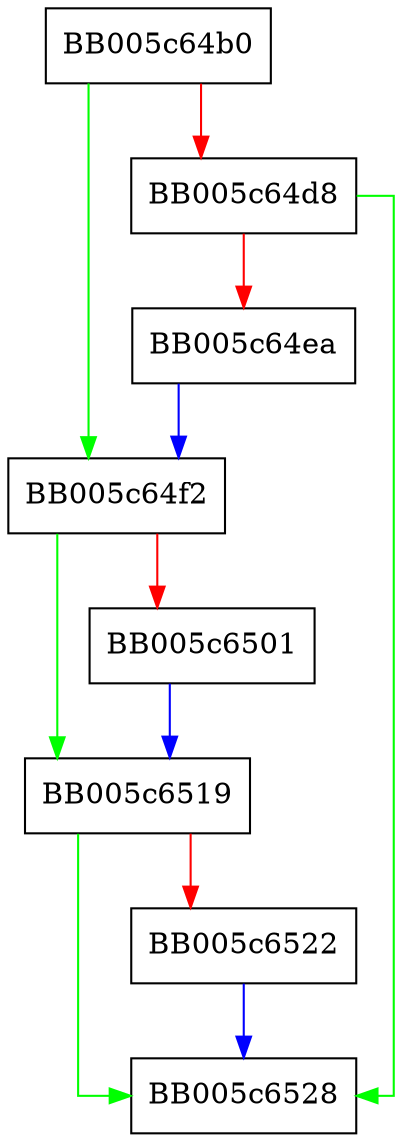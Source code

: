digraph EVP_RAND_reseed {
  node [shape="box"];
  graph [splines=ortho];
  BB005c64b0 -> BB005c64f2 [color="green"];
  BB005c64b0 -> BB005c64d8 [color="red"];
  BB005c64d8 -> BB005c6528 [color="green"];
  BB005c64d8 -> BB005c64ea [color="red"];
  BB005c64ea -> BB005c64f2 [color="blue"];
  BB005c64f2 -> BB005c6519 [color="green"];
  BB005c64f2 -> BB005c6501 [color="red"];
  BB005c6501 -> BB005c6519 [color="blue"];
  BB005c6519 -> BB005c6528 [color="green"];
  BB005c6519 -> BB005c6522 [color="red"];
  BB005c6522 -> BB005c6528 [color="blue"];
}